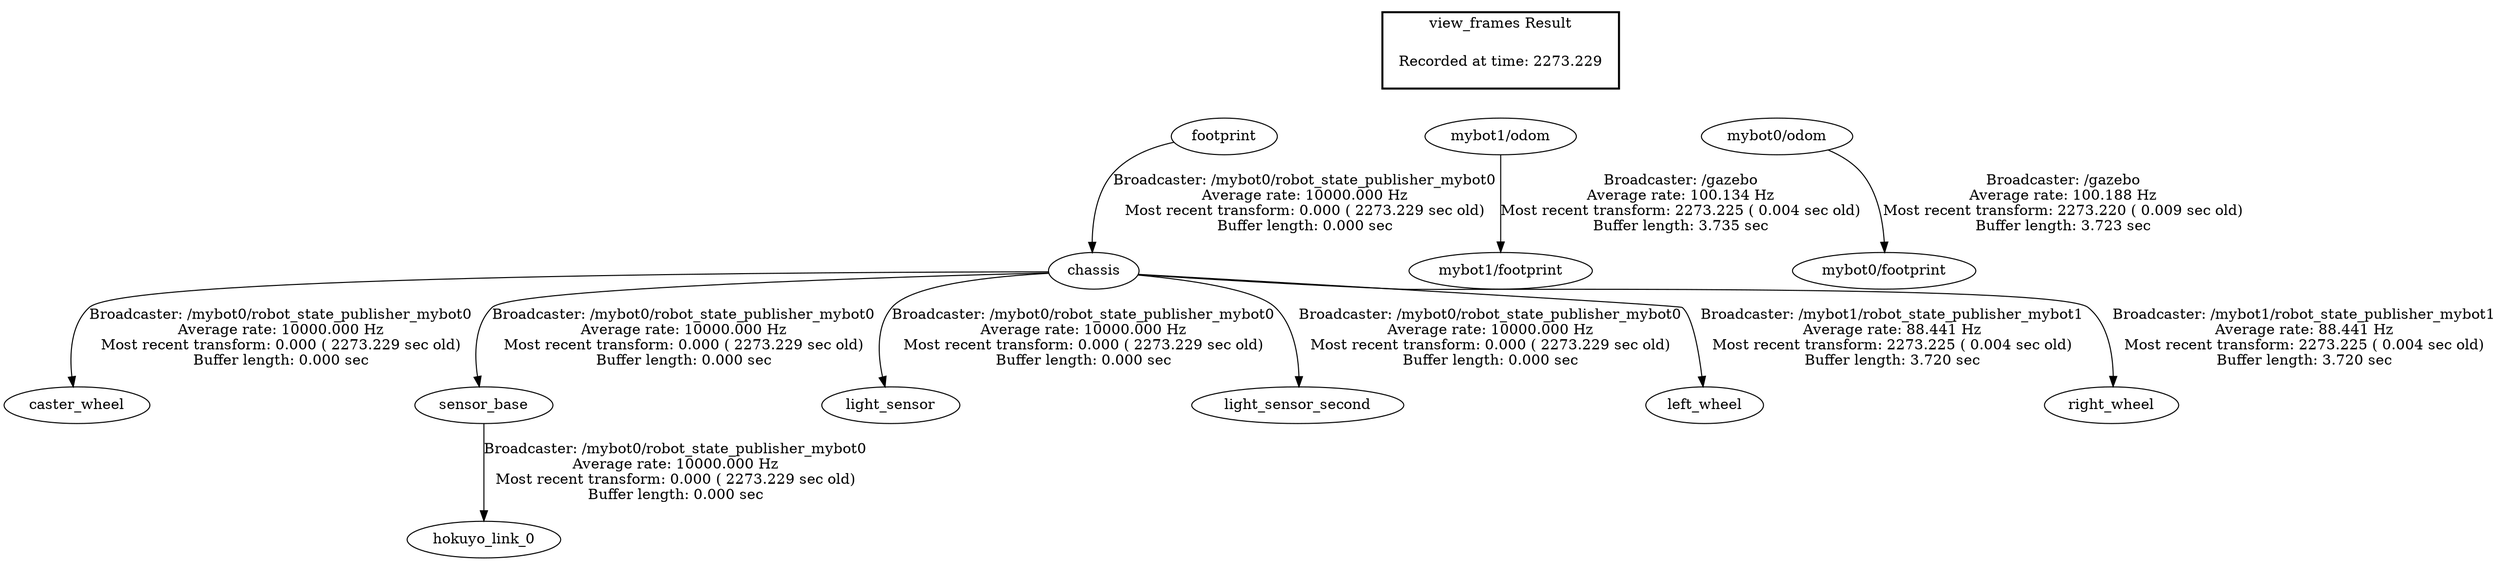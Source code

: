 digraph G {
"footprint" -> "chassis"[label="Broadcaster: /mybot0/robot_state_publisher_mybot0\nAverage rate: 10000.000 Hz\nMost recent transform: 0.000 ( 2273.229 sec old)\nBuffer length: 0.000 sec\n"];
"chassis" -> "caster_wheel"[label="Broadcaster: /mybot0/robot_state_publisher_mybot0\nAverage rate: 10000.000 Hz\nMost recent transform: 0.000 ( 2273.229 sec old)\nBuffer length: 0.000 sec\n"];
"sensor_base" -> "hokuyo_link_0"[label="Broadcaster: /mybot0/robot_state_publisher_mybot0\nAverage rate: 10000.000 Hz\nMost recent transform: 0.000 ( 2273.229 sec old)\nBuffer length: 0.000 sec\n"];
"chassis" -> "sensor_base"[label="Broadcaster: /mybot0/robot_state_publisher_mybot0\nAverage rate: 10000.000 Hz\nMost recent transform: 0.000 ( 2273.229 sec old)\nBuffer length: 0.000 sec\n"];
"chassis" -> "light_sensor"[label="Broadcaster: /mybot0/robot_state_publisher_mybot0\nAverage rate: 10000.000 Hz\nMost recent transform: 0.000 ( 2273.229 sec old)\nBuffer length: 0.000 sec\n"];
"chassis" -> "light_sensor_second"[label="Broadcaster: /mybot0/robot_state_publisher_mybot0\nAverage rate: 10000.000 Hz\nMost recent transform: 0.000 ( 2273.229 sec old)\nBuffer length: 0.000 sec\n"];
"mybot1/odom" -> "mybot1/footprint"[label="Broadcaster: /gazebo\nAverage rate: 100.134 Hz\nMost recent transform: 2273.225 ( 0.004 sec old)\nBuffer length: 3.735 sec\n"];
"mybot0/odom" -> "mybot0/footprint"[label="Broadcaster: /gazebo\nAverage rate: 100.188 Hz\nMost recent transform: 2273.220 ( 0.009 sec old)\nBuffer length: 3.723 sec\n"];
"chassis" -> "left_wheel"[label="Broadcaster: /mybot1/robot_state_publisher_mybot1\nAverage rate: 88.441 Hz\nMost recent transform: 2273.225 ( 0.004 sec old)\nBuffer length: 3.720 sec\n"];
"chassis" -> "right_wheel"[label="Broadcaster: /mybot1/robot_state_publisher_mybot1\nAverage rate: 88.441 Hz\nMost recent transform: 2273.225 ( 0.004 sec old)\nBuffer length: 3.720 sec\n"];
edge [style=invis];
 subgraph cluster_legend { style=bold; color=black; label ="view_frames Result";
"Recorded at time: 2273.229"[ shape=plaintext ] ;
 }->"footprint";
edge [style=invis];
 subgraph cluster_legend { style=bold; color=black; label ="view_frames Result";
"Recorded at time: 2273.229"[ shape=plaintext ] ;
 }->"mybot1/odom";
edge [style=invis];
 subgraph cluster_legend { style=bold; color=black; label ="view_frames Result";
"Recorded at time: 2273.229"[ shape=plaintext ] ;
 }->"mybot0/odom";
}